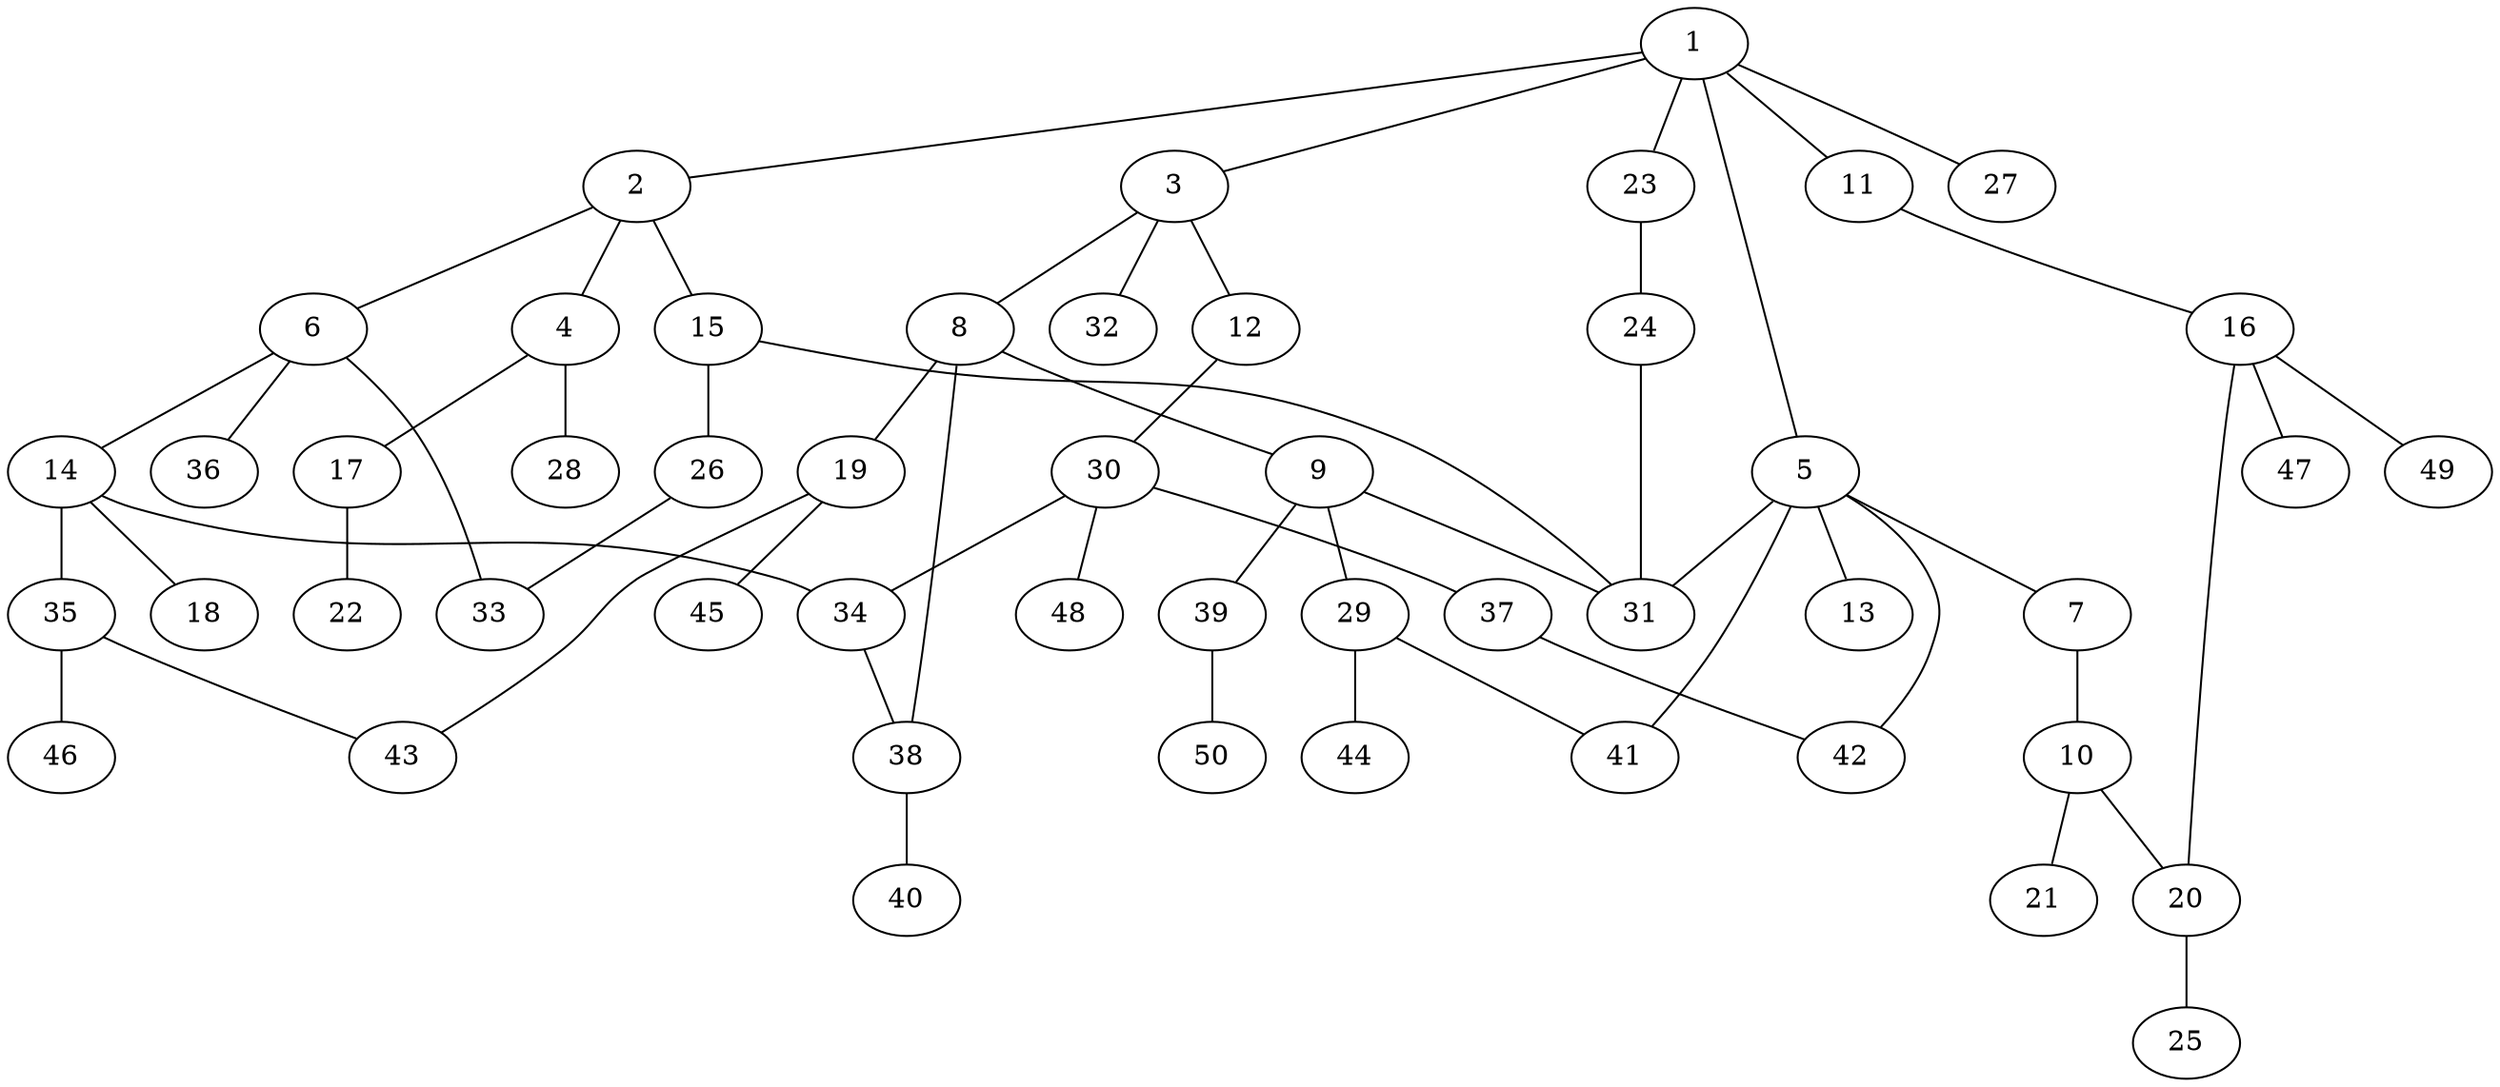 graph graphname {1--2
1--3
1--5
1--11
1--23
1--27
2--4
2--6
2--15
3--8
3--12
3--32
4--17
4--28
5--7
5--13
5--31
5--41
5--42
6--14
6--33
6--36
7--10
8--9
8--19
8--38
9--29
9--31
9--39
10--20
10--21
11--16
12--30
14--18
14--34
14--35
15--26
15--31
16--20
16--47
16--49
17--22
19--43
19--45
20--25
23--24
24--31
26--33
29--41
29--44
30--34
30--37
30--48
34--38
35--43
35--46
37--42
38--40
39--50
}